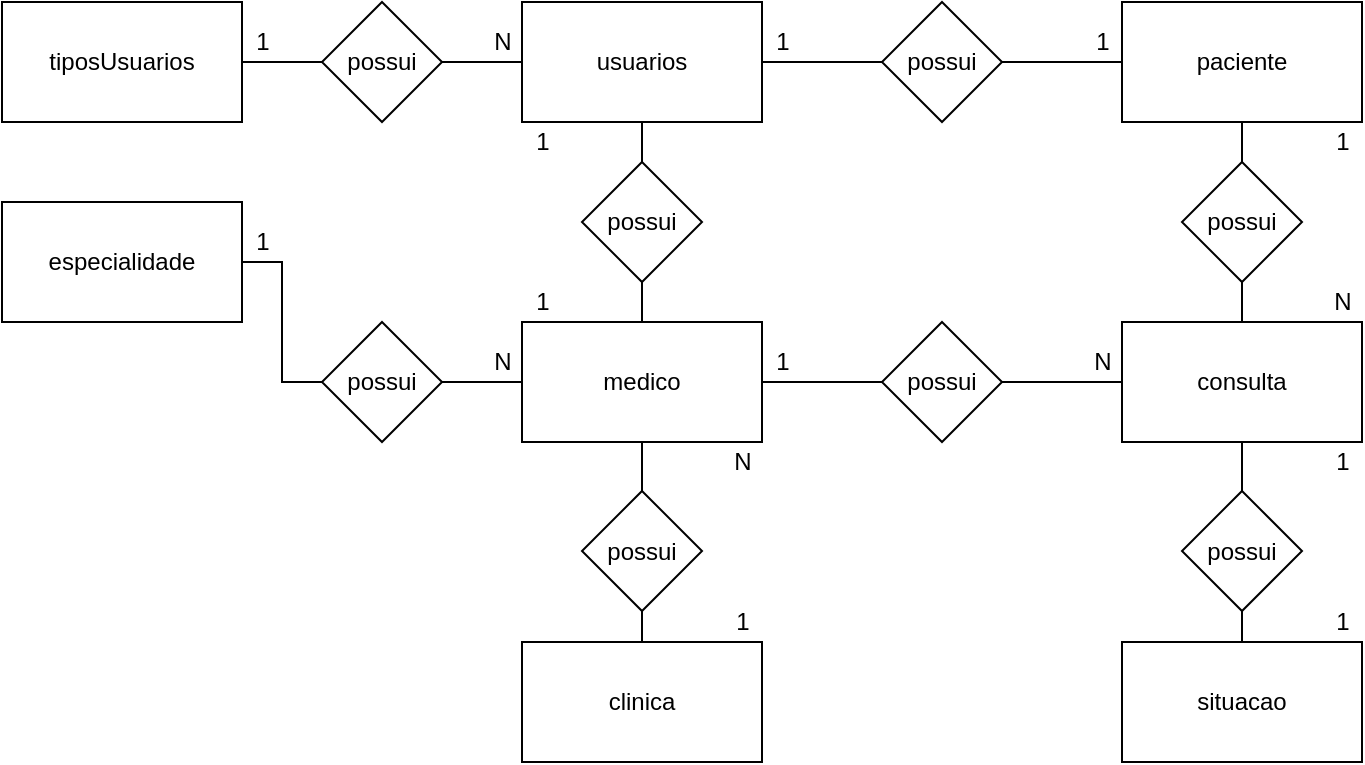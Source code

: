 <mxfile version="14.4.8" type="device" pages="2"><diagram id="dZtFx92heWBvwjqrbg0F" name="Conceitual"><mxGraphModel dx="1422" dy="762" grid="1" gridSize="10" guides="1" tooltips="1" connect="1" arrows="1" fold="1" page="1" pageScale="1" pageWidth="827" pageHeight="1169" math="0" shadow="0"><root><mxCell id="0"/><mxCell id="1" parent="0"/><mxCell id="IIn1Y3zkDDse4YlbrwZe-21" style="edgeStyle=orthogonalEdgeStyle;rounded=0;orthogonalLoop=1;jettySize=auto;html=1;exitX=1;exitY=0.5;exitDx=0;exitDy=0;entryX=0;entryY=0.5;entryDx=0;entryDy=0;endArrow=none;endFill=0;" parent="1" source="IIn1Y3zkDDse4YlbrwZe-1" target="IIn1Y3zkDDse4YlbrwZe-13" edge="1"><mxGeometry relative="1" as="geometry"/></mxCell><mxCell id="IIn1Y3zkDDse4YlbrwZe-1" value="tiposUsuarios" style="rounded=0;whiteSpace=wrap;html=1;" parent="1" vertex="1"><mxGeometry x="20" y="280" width="120" height="60" as="geometry"/></mxCell><mxCell id="IIn1Y3zkDDse4YlbrwZe-23" style="edgeStyle=orthogonalEdgeStyle;rounded=0;orthogonalLoop=1;jettySize=auto;html=1;exitX=1;exitY=0.5;exitDx=0;exitDy=0;entryX=0;entryY=0.5;entryDx=0;entryDy=0;endArrow=none;endFill=0;" parent="1" source="IIn1Y3zkDDse4YlbrwZe-2" target="IIn1Y3zkDDse4YlbrwZe-14" edge="1"><mxGeometry relative="1" as="geometry"/></mxCell><mxCell id="IIn1Y3zkDDse4YlbrwZe-2" value="usuarios" style="rounded=0;whiteSpace=wrap;html=1;" parent="1" vertex="1"><mxGeometry x="280" y="280" width="120" height="60" as="geometry"/></mxCell><mxCell id="IIn1Y3zkDDse4YlbrwZe-25" style="edgeStyle=orthogonalEdgeStyle;rounded=0;orthogonalLoop=1;jettySize=auto;html=1;exitX=0.5;exitY=1;exitDx=0;exitDy=0;entryX=0.5;entryY=0;entryDx=0;entryDy=0;endArrow=none;endFill=0;" parent="1" source="IIn1Y3zkDDse4YlbrwZe-3" target="IIn1Y3zkDDse4YlbrwZe-17" edge="1"><mxGeometry relative="1" as="geometry"/></mxCell><mxCell id="IIn1Y3zkDDse4YlbrwZe-3" value="paciente" style="rounded=0;whiteSpace=wrap;html=1;" parent="1" vertex="1"><mxGeometry x="580" y="280" width="120" height="60" as="geometry"/></mxCell><mxCell id="IIn1Y3zkDDse4YlbrwZe-27" style="edgeStyle=orthogonalEdgeStyle;rounded=0;orthogonalLoop=1;jettySize=auto;html=1;exitX=0.5;exitY=1;exitDx=0;exitDy=0;entryX=0.5;entryY=0;entryDx=0;entryDy=0;endArrow=none;endFill=0;" parent="1" source="IIn1Y3zkDDse4YlbrwZe-4" target="IIn1Y3zkDDse4YlbrwZe-18" edge="1"><mxGeometry relative="1" as="geometry"/></mxCell><mxCell id="IIn1Y3zkDDse4YlbrwZe-29" style="edgeStyle=orthogonalEdgeStyle;rounded=0;orthogonalLoop=1;jettySize=auto;html=1;exitX=0;exitY=0.5;exitDx=0;exitDy=0;entryX=1;entryY=0.5;entryDx=0;entryDy=0;endArrow=none;endFill=0;" parent="1" source="IIn1Y3zkDDse4YlbrwZe-4" target="IIn1Y3zkDDse4YlbrwZe-15" edge="1"><mxGeometry relative="1" as="geometry"/></mxCell><mxCell id="IIn1Y3zkDDse4YlbrwZe-4" value="consulta" style="rounded=0;whiteSpace=wrap;html=1;" parent="1" vertex="1"><mxGeometry x="580" y="440" width="120" height="60" as="geometry"/></mxCell><mxCell id="IIn1Y3zkDDse4YlbrwZe-5" value="situacao" style="rounded=0;whiteSpace=wrap;html=1;" parent="1" vertex="1"><mxGeometry x="580" y="600" width="120" height="60" as="geometry"/></mxCell><mxCell id="IIn1Y3zkDDse4YlbrwZe-35" style="edgeStyle=orthogonalEdgeStyle;rounded=0;orthogonalLoop=1;jettySize=auto;html=1;exitX=0;exitY=0.5;exitDx=0;exitDy=0;entryX=1;entryY=0.5;entryDx=0;entryDy=0;endArrow=none;endFill=0;" parent="1" source="IIn1Y3zkDDse4YlbrwZe-6" target="IIn1Y3zkDDse4YlbrwZe-16" edge="1"><mxGeometry relative="1" as="geometry"/></mxCell><mxCell id="IIn1Y3zkDDse4YlbrwZe-6" value="medico" style="rounded=0;whiteSpace=wrap;html=1;" parent="1" vertex="1"><mxGeometry x="280" y="440" width="120" height="60" as="geometry"/></mxCell><mxCell id="IIn1Y3zkDDse4YlbrwZe-7" value="clinica" style="rounded=0;whiteSpace=wrap;html=1;" parent="1" vertex="1"><mxGeometry x="280" y="600" width="120" height="60" as="geometry"/></mxCell><mxCell id="IIn1Y3zkDDse4YlbrwZe-8" value="especialidade" style="rounded=0;whiteSpace=wrap;html=1;" parent="1" vertex="1"><mxGeometry x="20" y="380" width="120" height="60" as="geometry"/></mxCell><mxCell id="IIn1Y3zkDDse4YlbrwZe-22" style="edgeStyle=orthogonalEdgeStyle;rounded=0;orthogonalLoop=1;jettySize=auto;html=1;exitX=1;exitY=0.5;exitDx=0;exitDy=0;entryX=0;entryY=0.5;entryDx=0;entryDy=0;endArrow=none;endFill=0;" parent="1" source="IIn1Y3zkDDse4YlbrwZe-13" target="IIn1Y3zkDDse4YlbrwZe-2" edge="1"><mxGeometry relative="1" as="geometry"/></mxCell><mxCell id="IIn1Y3zkDDse4YlbrwZe-13" value="possui" style="rhombus;whiteSpace=wrap;html=1;" parent="1" vertex="1"><mxGeometry x="180" y="280" width="60" height="60" as="geometry"/></mxCell><mxCell id="IIn1Y3zkDDse4YlbrwZe-24" style="edgeStyle=orthogonalEdgeStyle;rounded=0;orthogonalLoop=1;jettySize=auto;html=1;exitX=1;exitY=0.5;exitDx=0;exitDy=0;entryX=0;entryY=0.5;entryDx=0;entryDy=0;endArrow=none;endFill=0;" parent="1" source="IIn1Y3zkDDse4YlbrwZe-14" target="IIn1Y3zkDDse4YlbrwZe-3" edge="1"><mxGeometry relative="1" as="geometry"/></mxCell><mxCell id="IIn1Y3zkDDse4YlbrwZe-14" value="possui" style="rhombus;whiteSpace=wrap;html=1;" parent="1" vertex="1"><mxGeometry x="460" y="280" width="60" height="60" as="geometry"/></mxCell><mxCell id="IIn1Y3zkDDse4YlbrwZe-30" style="edgeStyle=orthogonalEdgeStyle;rounded=0;orthogonalLoop=1;jettySize=auto;html=1;exitX=0;exitY=0.5;exitDx=0;exitDy=0;entryX=1;entryY=0.5;entryDx=0;entryDy=0;endArrow=none;endFill=0;" parent="1" source="IIn1Y3zkDDse4YlbrwZe-15" target="IIn1Y3zkDDse4YlbrwZe-6" edge="1"><mxGeometry relative="1" as="geometry"/></mxCell><mxCell id="IIn1Y3zkDDse4YlbrwZe-15" value="possui" style="rhombus;whiteSpace=wrap;html=1;" parent="1" vertex="1"><mxGeometry x="460" y="440" width="60" height="60" as="geometry"/></mxCell><mxCell id="IIn1Y3zkDDse4YlbrwZe-36" style="edgeStyle=orthogonalEdgeStyle;rounded=0;orthogonalLoop=1;jettySize=auto;html=1;exitX=0;exitY=0.5;exitDx=0;exitDy=0;entryX=1;entryY=0.5;entryDx=0;entryDy=0;endArrow=none;endFill=0;" parent="1" source="IIn1Y3zkDDse4YlbrwZe-16" target="IIn1Y3zkDDse4YlbrwZe-8" edge="1"><mxGeometry relative="1" as="geometry"/></mxCell><mxCell id="IIn1Y3zkDDse4YlbrwZe-16" value="possui" style="rhombus;whiteSpace=wrap;html=1;" parent="1" vertex="1"><mxGeometry x="180" y="440" width="60" height="60" as="geometry"/></mxCell><mxCell id="IIn1Y3zkDDse4YlbrwZe-26" style="edgeStyle=orthogonalEdgeStyle;rounded=0;orthogonalLoop=1;jettySize=auto;html=1;exitX=0.5;exitY=1;exitDx=0;exitDy=0;entryX=0.5;entryY=0;entryDx=0;entryDy=0;endArrow=none;endFill=0;" parent="1" source="IIn1Y3zkDDse4YlbrwZe-17" target="IIn1Y3zkDDse4YlbrwZe-4" edge="1"><mxGeometry relative="1" as="geometry"/></mxCell><mxCell id="IIn1Y3zkDDse4YlbrwZe-17" value="possui" style="rhombus;whiteSpace=wrap;html=1;" parent="1" vertex="1"><mxGeometry x="610" y="360" width="60" height="60" as="geometry"/></mxCell><mxCell id="IIn1Y3zkDDse4YlbrwZe-28" style="edgeStyle=orthogonalEdgeStyle;rounded=0;orthogonalLoop=1;jettySize=auto;html=1;exitX=0.5;exitY=1;exitDx=0;exitDy=0;entryX=0.5;entryY=0;entryDx=0;entryDy=0;endArrow=none;endFill=0;" parent="1" source="IIn1Y3zkDDse4YlbrwZe-18" target="IIn1Y3zkDDse4YlbrwZe-5" edge="1"><mxGeometry relative="1" as="geometry"/></mxCell><mxCell id="IIn1Y3zkDDse4YlbrwZe-18" value="possui" style="rhombus;whiteSpace=wrap;html=1;" parent="1" vertex="1"><mxGeometry x="610" y="524.5" width="60" height="60" as="geometry"/></mxCell><mxCell id="IIn1Y3zkDDse4YlbrwZe-31" style="edgeStyle=orthogonalEdgeStyle;rounded=0;orthogonalLoop=1;jettySize=auto;html=1;exitX=0.5;exitY=0;exitDx=0;exitDy=0;entryX=0.5;entryY=1;entryDx=0;entryDy=0;endArrow=none;endFill=0;" parent="1" source="IIn1Y3zkDDse4YlbrwZe-19" target="IIn1Y3zkDDse4YlbrwZe-6" edge="1"><mxGeometry relative="1" as="geometry"/></mxCell><mxCell id="IIn1Y3zkDDse4YlbrwZe-32" style="edgeStyle=orthogonalEdgeStyle;rounded=0;orthogonalLoop=1;jettySize=auto;html=1;exitX=0.5;exitY=1;exitDx=0;exitDy=0;entryX=0.5;entryY=0;entryDx=0;entryDy=0;endArrow=none;endFill=0;" parent="1" source="IIn1Y3zkDDse4YlbrwZe-19" target="IIn1Y3zkDDse4YlbrwZe-7" edge="1"><mxGeometry relative="1" as="geometry"/></mxCell><mxCell id="IIn1Y3zkDDse4YlbrwZe-19" value="possui" style="rhombus;whiteSpace=wrap;html=1;" parent="1" vertex="1"><mxGeometry x="310" y="524.5" width="60" height="60" as="geometry"/></mxCell><mxCell id="IIn1Y3zkDDse4YlbrwZe-33" style="edgeStyle=orthogonalEdgeStyle;rounded=0;orthogonalLoop=1;jettySize=auto;html=1;exitX=0.5;exitY=1;exitDx=0;exitDy=0;entryX=0.5;entryY=0;entryDx=0;entryDy=0;endArrow=none;endFill=0;" parent="1" source="IIn1Y3zkDDse4YlbrwZe-20" target="IIn1Y3zkDDse4YlbrwZe-6" edge="1"><mxGeometry relative="1" as="geometry"/></mxCell><mxCell id="IIn1Y3zkDDse4YlbrwZe-34" style="edgeStyle=orthogonalEdgeStyle;rounded=0;orthogonalLoop=1;jettySize=auto;html=1;exitX=0.5;exitY=0;exitDx=0;exitDy=0;entryX=0.5;entryY=1;entryDx=0;entryDy=0;endArrow=none;endFill=0;" parent="1" source="IIn1Y3zkDDse4YlbrwZe-20" target="IIn1Y3zkDDse4YlbrwZe-2" edge="1"><mxGeometry relative="1" as="geometry"/></mxCell><mxCell id="IIn1Y3zkDDse4YlbrwZe-20" value="possui" style="rhombus;whiteSpace=wrap;html=1;" parent="1" vertex="1"><mxGeometry x="310" y="360" width="60" height="60" as="geometry"/></mxCell><mxCell id="IIn1Y3zkDDse4YlbrwZe-37" value="1" style="text;html=1;align=center;verticalAlign=middle;resizable=0;points=[];autosize=1;" parent="1" vertex="1"><mxGeometry x="140" y="290" width="20" height="20" as="geometry"/></mxCell><mxCell id="IIn1Y3zkDDse4YlbrwZe-38" value="N" style="text;html=1;align=center;verticalAlign=middle;resizable=0;points=[];autosize=1;" parent="1" vertex="1"><mxGeometry x="260" y="290" width="20" height="20" as="geometry"/></mxCell><mxCell id="IIn1Y3zkDDse4YlbrwZe-39" value="1" style="text;html=1;align=center;verticalAlign=middle;resizable=0;points=[];autosize=1;" parent="1" vertex="1"><mxGeometry x="400" y="290" width="20" height="20" as="geometry"/></mxCell><mxCell id="IIn1Y3zkDDse4YlbrwZe-40" value="1" style="text;html=1;align=center;verticalAlign=middle;resizable=0;points=[];autosize=1;" parent="1" vertex="1"><mxGeometry x="560" y="290" width="20" height="20" as="geometry"/></mxCell><mxCell id="IIn1Y3zkDDse4YlbrwZe-41" value="1" style="text;html=1;align=center;verticalAlign=middle;resizable=0;points=[];autosize=1;" parent="1" vertex="1"><mxGeometry x="680" y="340" width="20" height="20" as="geometry"/></mxCell><mxCell id="IIn1Y3zkDDse4YlbrwZe-42" value="N" style="text;html=1;align=center;verticalAlign=middle;resizable=0;points=[];autosize=1;" parent="1" vertex="1"><mxGeometry x="680" y="420" width="20" height="20" as="geometry"/></mxCell><mxCell id="IIn1Y3zkDDse4YlbrwZe-43" value="1" style="text;html=1;align=center;verticalAlign=middle;resizable=0;points=[];autosize=1;" parent="1" vertex="1"><mxGeometry x="680" y="500" width="20" height="20" as="geometry"/></mxCell><mxCell id="IIn1Y3zkDDse4YlbrwZe-45" value="1" style="text;html=1;align=center;verticalAlign=middle;resizable=0;points=[];autosize=1;" parent="1" vertex="1"><mxGeometry x="680" y="580" width="20" height="20" as="geometry"/></mxCell><mxCell id="IIn1Y3zkDDse4YlbrwZe-46" value="N" style="text;html=1;align=center;verticalAlign=middle;resizable=0;points=[];autosize=1;" parent="1" vertex="1"><mxGeometry x="560" y="450" width="20" height="20" as="geometry"/></mxCell><mxCell id="IIn1Y3zkDDse4YlbrwZe-47" value="1" style="text;html=1;align=center;verticalAlign=middle;resizable=0;points=[];autosize=1;" parent="1" vertex="1"><mxGeometry x="400" y="450" width="20" height="20" as="geometry"/></mxCell><mxCell id="IIn1Y3zkDDse4YlbrwZe-48" value="N" style="text;html=1;align=center;verticalAlign=middle;resizable=0;points=[];autosize=1;" parent="1" vertex="1"><mxGeometry x="380" y="500" width="20" height="20" as="geometry"/></mxCell><mxCell id="IIn1Y3zkDDse4YlbrwZe-49" value="1" style="text;html=1;align=center;verticalAlign=middle;resizable=0;points=[];autosize=1;" parent="1" vertex="1"><mxGeometry x="380" y="580" width="20" height="20" as="geometry"/></mxCell><mxCell id="IIn1Y3zkDDse4YlbrwZe-50" value="1" style="text;html=1;align=center;verticalAlign=middle;resizable=0;points=[];autosize=1;" parent="1" vertex="1"><mxGeometry x="140" y="390" width="20" height="20" as="geometry"/></mxCell><mxCell id="IIn1Y3zkDDse4YlbrwZe-51" value="1" style="text;html=1;align=center;verticalAlign=middle;resizable=0;points=[];autosize=1;" parent="1" vertex="1"><mxGeometry x="280" y="340" width="20" height="20" as="geometry"/></mxCell><mxCell id="IIn1Y3zkDDse4YlbrwZe-52" value="1" style="text;html=1;align=center;verticalAlign=middle;resizable=0;points=[];autosize=1;" parent="1" vertex="1"><mxGeometry x="280" y="420" width="20" height="20" as="geometry"/></mxCell><mxCell id="IIn1Y3zkDDse4YlbrwZe-53" value="N" style="text;html=1;align=center;verticalAlign=middle;resizable=0;points=[];autosize=1;" parent="1" vertex="1"><mxGeometry x="260" y="450" width="20" height="20" as="geometry"/></mxCell></root></mxGraphModel></diagram><diagram id="5dvxKyxpm55mc9vU9rUR" name="Logica"><mxGraphModel dx="1422" dy="705" grid="1" gridSize="10" guides="1" tooltips="1" connect="1" arrows="1" fold="1" page="1" pageScale="1" pageWidth="827" pageHeight="1169" math="0" shadow="0"><root><mxCell id="bA8vXyxeV5uio0mQG2p1-0"/><mxCell id="bA8vXyxeV5uio0mQG2p1-1" parent="bA8vXyxeV5uio0mQG2p1-0"/><mxCell id="rSqpb7jcio4dY-wJbNX0-0" value="tipoUsuario" style="shape=table;startSize=30;container=1;collapsible=1;childLayout=tableLayout;fixedRows=1;rowLines=0;fontStyle=1;align=center;resizeLast=1;" parent="bA8vXyxeV5uio0mQG2p1-1" vertex="1"><mxGeometry x="50" y="130" width="180" height="100" as="geometry"/></mxCell><mxCell id="rSqpb7jcio4dY-wJbNX0-1" value="" style="shape=partialRectangle;collapsible=0;dropTarget=0;pointerEvents=0;fillColor=none;top=0;left=0;bottom=1;right=0;points=[[0,0.5],[1,0.5]];portConstraint=eastwest;" parent="rSqpb7jcio4dY-wJbNX0-0" vertex="1"><mxGeometry y="30" width="180" height="30" as="geometry"/></mxCell><mxCell id="rSqpb7jcio4dY-wJbNX0-2" value="PK" style="shape=partialRectangle;connectable=0;fillColor=none;top=0;left=0;bottom=0;right=0;fontStyle=1;overflow=hidden;" parent="rSqpb7jcio4dY-wJbNX0-1" vertex="1"><mxGeometry width="30" height="30" as="geometry"/></mxCell><mxCell id="rSqpb7jcio4dY-wJbNX0-3" value="idTipoUsuario" style="shape=partialRectangle;connectable=0;fillColor=none;top=0;left=0;bottom=0;right=0;align=left;spacingLeft=6;fontStyle=5;overflow=hidden;" parent="rSqpb7jcio4dY-wJbNX0-1" vertex="1"><mxGeometry x="30" width="150" height="30" as="geometry"/></mxCell><mxCell id="rSqpb7jcio4dY-wJbNX0-4" value="" style="shape=partialRectangle;collapsible=0;dropTarget=0;pointerEvents=0;fillColor=none;top=0;left=0;bottom=0;right=0;points=[[0,0.5],[1,0.5]];portConstraint=eastwest;" parent="rSqpb7jcio4dY-wJbNX0-0" vertex="1"><mxGeometry y="60" width="180" height="30" as="geometry"/></mxCell><mxCell id="rSqpb7jcio4dY-wJbNX0-5" value="" style="shape=partialRectangle;connectable=0;fillColor=none;top=0;left=0;bottom=0;right=0;editable=1;overflow=hidden;" parent="rSqpb7jcio4dY-wJbNX0-4" vertex="1"><mxGeometry width="30" height="30" as="geometry"/></mxCell><mxCell id="rSqpb7jcio4dY-wJbNX0-6" value="nomeTipoUsuario" style="shape=partialRectangle;connectable=0;fillColor=none;top=0;left=0;bottom=0;right=0;align=left;spacingLeft=6;overflow=hidden;" parent="rSqpb7jcio4dY-wJbNX0-4" vertex="1"><mxGeometry x="30" width="150" height="30" as="geometry"/></mxCell><mxCell id="rSqpb7jcio4dY-wJbNX0-13" value="usuario" style="shape=table;startSize=30;container=1;collapsible=1;childLayout=tableLayout;fixedRows=1;rowLines=0;fontStyle=1;align=center;resizeLast=1;" parent="bA8vXyxeV5uio0mQG2p1-1" vertex="1"><mxGeometry x="330" y="100" width="180" height="160" as="geometry"/></mxCell><mxCell id="rSqpb7jcio4dY-wJbNX0-14" value="" style="shape=partialRectangle;collapsible=0;dropTarget=0;pointerEvents=0;fillColor=none;top=0;left=0;bottom=0;right=0;points=[[0,0.5],[1,0.5]];portConstraint=eastwest;" parent="rSqpb7jcio4dY-wJbNX0-13" vertex="1"><mxGeometry y="30" width="180" height="30" as="geometry"/></mxCell><mxCell id="rSqpb7jcio4dY-wJbNX0-15" value="PK" style="shape=partialRectangle;connectable=0;fillColor=none;top=0;left=0;bottom=0;right=0;fontStyle=1;overflow=hidden;" parent="rSqpb7jcio4dY-wJbNX0-14" vertex="1"><mxGeometry width="60" height="30" as="geometry"/></mxCell><mxCell id="rSqpb7jcio4dY-wJbNX0-16" value="idUsuario" style="shape=partialRectangle;connectable=0;fillColor=none;top=0;left=0;bottom=0;right=0;align=left;spacingLeft=6;fontStyle=5;overflow=hidden;" parent="rSqpb7jcio4dY-wJbNX0-14" vertex="1"><mxGeometry x="60" width="120" height="30" as="geometry"/></mxCell><mxCell id="rSqpb7jcio4dY-wJbNX0-17" value="" style="shape=partialRectangle;collapsible=0;dropTarget=0;pointerEvents=0;fillColor=none;top=0;left=0;bottom=1;right=0;points=[[0,0.5],[1,0.5]];portConstraint=eastwest;" parent="rSqpb7jcio4dY-wJbNX0-13" vertex="1"><mxGeometry y="60" width="180" height="30" as="geometry"/></mxCell><mxCell id="rSqpb7jcio4dY-wJbNX0-18" value="FK" style="shape=partialRectangle;connectable=0;fillColor=none;top=0;left=0;bottom=0;right=0;fontStyle=1;overflow=hidden;" parent="rSqpb7jcio4dY-wJbNX0-17" vertex="1"><mxGeometry width="60" height="30" as="geometry"/></mxCell><mxCell id="rSqpb7jcio4dY-wJbNX0-19" value="idTipoUsuario" style="shape=partialRectangle;connectable=0;fillColor=none;top=0;left=0;bottom=0;right=0;align=left;spacingLeft=6;fontStyle=5;overflow=hidden;" parent="rSqpb7jcio4dY-wJbNX0-17" vertex="1"><mxGeometry x="60" width="120" height="30" as="geometry"/></mxCell><mxCell id="rSqpb7jcio4dY-wJbNX0-104" value="" style="shape=partialRectangle;collapsible=0;dropTarget=0;pointerEvents=0;fillColor=none;top=0;left=0;bottom=0;right=0;points=[[0,0.5],[1,0.5]];portConstraint=eastwest;" parent="rSqpb7jcio4dY-wJbNX0-13" vertex="1"><mxGeometry y="90" width="180" height="30" as="geometry"/></mxCell><mxCell id="rSqpb7jcio4dY-wJbNX0-105" value="" style="shape=partialRectangle;connectable=0;fillColor=none;top=0;left=0;bottom=0;right=0;editable=1;overflow=hidden;" parent="rSqpb7jcio4dY-wJbNX0-104" vertex="1"><mxGeometry width="60" height="30" as="geometry"/></mxCell><mxCell id="rSqpb7jcio4dY-wJbNX0-106" value="email" style="shape=partialRectangle;connectable=0;fillColor=none;top=0;left=0;bottom=0;right=0;align=left;spacingLeft=6;overflow=hidden;" parent="rSqpb7jcio4dY-wJbNX0-104" vertex="1"><mxGeometry x="60" width="120" height="30" as="geometry"/></mxCell><mxCell id="rSqpb7jcio4dY-wJbNX0-23" value="" style="shape=partialRectangle;collapsible=0;dropTarget=0;pointerEvents=0;fillColor=none;top=0;left=0;bottom=0;right=0;points=[[0,0.5],[1,0.5]];portConstraint=eastwest;" parent="rSqpb7jcio4dY-wJbNX0-13" vertex="1"><mxGeometry y="120" width="180" height="30" as="geometry"/></mxCell><mxCell id="rSqpb7jcio4dY-wJbNX0-24" value="" style="shape=partialRectangle;connectable=0;fillColor=none;top=0;left=0;bottom=0;right=0;editable=1;overflow=hidden;" parent="rSqpb7jcio4dY-wJbNX0-23" vertex="1"><mxGeometry width="60" height="30" as="geometry"/></mxCell><mxCell id="rSqpb7jcio4dY-wJbNX0-25" value="senha" style="shape=partialRectangle;connectable=0;fillColor=none;top=0;left=0;bottom=0;right=0;align=left;spacingLeft=6;overflow=hidden;" parent="rSqpb7jcio4dY-wJbNX0-23" vertex="1"><mxGeometry x="60" width="120" height="30" as="geometry"/></mxCell><mxCell id="rSqpb7jcio4dY-wJbNX0-26" value="medico" style="shape=table;startSize=30;container=1;collapsible=1;childLayout=tableLayout;fixedRows=1;rowLines=0;fontStyle=1;align=center;resizeLast=1;" parent="bA8vXyxeV5uio0mQG2p1-1" vertex="1"><mxGeometry x="330" y="330" width="180" height="220" as="geometry"/></mxCell><mxCell id="rSqpb7jcio4dY-wJbNX0-27" value="" style="shape=partialRectangle;collapsible=0;dropTarget=0;pointerEvents=0;fillColor=none;top=0;left=0;bottom=0;right=0;points=[[0,0.5],[1,0.5]];portConstraint=eastwest;" parent="rSqpb7jcio4dY-wJbNX0-26" vertex="1"><mxGeometry y="30" width="180" height="30" as="geometry"/></mxCell><mxCell id="rSqpb7jcio4dY-wJbNX0-28" value="PK" style="shape=partialRectangle;connectable=0;fillColor=none;top=0;left=0;bottom=0;right=0;fontStyle=1;overflow=hidden;" parent="rSqpb7jcio4dY-wJbNX0-27" vertex="1"><mxGeometry width="60" height="30" as="geometry"/></mxCell><mxCell id="rSqpb7jcio4dY-wJbNX0-29" value="idMedico" style="shape=partialRectangle;connectable=0;fillColor=none;top=0;left=0;bottom=0;right=0;align=left;spacingLeft=6;fontStyle=5;overflow=hidden;" parent="rSqpb7jcio4dY-wJbNX0-27" vertex="1"><mxGeometry x="60" width="120" height="30" as="geometry"/></mxCell><mxCell id="rSqpb7jcio4dY-wJbNX0-132" value="" style="shape=partialRectangle;collapsible=0;dropTarget=0;pointerEvents=0;fillColor=none;top=0;left=0;bottom=0;right=0;points=[[0,0.5],[1,0.5]];portConstraint=eastwest;" parent="rSqpb7jcio4dY-wJbNX0-26" vertex="1"><mxGeometry y="60" width="180" height="30" as="geometry"/></mxCell><mxCell id="rSqpb7jcio4dY-wJbNX0-133" value="FK" style="shape=partialRectangle;connectable=0;fillColor=none;top=0;left=0;bottom=0;right=0;fontStyle=1;overflow=hidden;" parent="rSqpb7jcio4dY-wJbNX0-132" vertex="1"><mxGeometry width="60" height="30" as="geometry"/></mxCell><mxCell id="rSqpb7jcio4dY-wJbNX0-134" value="idUsuario" style="shape=partialRectangle;connectable=0;fillColor=none;top=0;left=0;bottom=0;right=0;align=left;spacingLeft=6;fontStyle=5;overflow=hidden;" parent="rSqpb7jcio4dY-wJbNX0-132" vertex="1"><mxGeometry x="60" width="120" height="30" as="geometry"/></mxCell><mxCell id="rSqpb7jcio4dY-wJbNX0-135" value="" style="shape=partialRectangle;collapsible=0;dropTarget=0;pointerEvents=0;fillColor=none;top=0;left=0;bottom=0;right=0;points=[[0,0.5],[1,0.5]];portConstraint=eastwest;" parent="rSqpb7jcio4dY-wJbNX0-26" vertex="1"><mxGeometry y="90" width="180" height="30" as="geometry"/></mxCell><mxCell id="rSqpb7jcio4dY-wJbNX0-136" value="FK" style="shape=partialRectangle;connectable=0;fillColor=none;top=0;left=0;bottom=0;right=0;fontStyle=1;overflow=hidden;" parent="rSqpb7jcio4dY-wJbNX0-135" vertex="1"><mxGeometry width="60" height="30" as="geometry"/></mxCell><mxCell id="rSqpb7jcio4dY-wJbNX0-137" value="idEspecialidade" style="shape=partialRectangle;connectable=0;fillColor=none;top=0;left=0;bottom=0;right=0;align=left;spacingLeft=6;fontStyle=5;overflow=hidden;" parent="rSqpb7jcio4dY-wJbNX0-135" vertex="1"><mxGeometry x="60" width="120" height="30" as="geometry"/></mxCell><mxCell id="rSqpb7jcio4dY-wJbNX0-30" value="" style="shape=partialRectangle;collapsible=0;dropTarget=0;pointerEvents=0;fillColor=none;top=0;left=0;bottom=1;right=0;points=[[0,0.5],[1,0.5]];portConstraint=eastwest;" parent="rSqpb7jcio4dY-wJbNX0-26" vertex="1"><mxGeometry y="120" width="180" height="30" as="geometry"/></mxCell><mxCell id="rSqpb7jcio4dY-wJbNX0-31" value="FK" style="shape=partialRectangle;connectable=0;fillColor=none;top=0;left=0;bottom=0;right=0;fontStyle=1;overflow=hidden;" parent="rSqpb7jcio4dY-wJbNX0-30" vertex="1"><mxGeometry width="60" height="30" as="geometry"/></mxCell><mxCell id="rSqpb7jcio4dY-wJbNX0-32" value="idClinica" style="shape=partialRectangle;connectable=0;fillColor=none;top=0;left=0;bottom=0;right=0;align=left;spacingLeft=6;fontStyle=5;overflow=hidden;" parent="rSqpb7jcio4dY-wJbNX0-30" vertex="1"><mxGeometry x="60" width="120" height="30" as="geometry"/></mxCell><mxCell id="rSqpb7jcio4dY-wJbNX0-33" value="" style="shape=partialRectangle;collapsible=0;dropTarget=0;pointerEvents=0;fillColor=none;top=0;left=0;bottom=0;right=0;points=[[0,0.5],[1,0.5]];portConstraint=eastwest;" parent="rSqpb7jcio4dY-wJbNX0-26" vertex="1"><mxGeometry y="150" width="180" height="30" as="geometry"/></mxCell><mxCell id="rSqpb7jcio4dY-wJbNX0-34" value="" style="shape=partialRectangle;connectable=0;fillColor=none;top=0;left=0;bottom=0;right=0;editable=1;overflow=hidden;" parent="rSqpb7jcio4dY-wJbNX0-33" vertex="1"><mxGeometry width="60" height="30" as="geometry"/></mxCell><mxCell id="rSqpb7jcio4dY-wJbNX0-35" value="CRM" style="shape=partialRectangle;connectable=0;fillColor=none;top=0;left=0;bottom=0;right=0;align=left;spacingLeft=6;overflow=hidden;" parent="rSqpb7jcio4dY-wJbNX0-33" vertex="1"><mxGeometry x="60" width="120" height="30" as="geometry"/></mxCell><mxCell id="s7PLPN7ou2ETskGeMz8e-6" value="" style="shape=partialRectangle;collapsible=0;dropTarget=0;pointerEvents=0;fillColor=none;top=0;left=0;bottom=0;right=0;points=[[0,0.5],[1,0.5]];portConstraint=eastwest;" parent="rSqpb7jcio4dY-wJbNX0-26" vertex="1"><mxGeometry y="180" width="180" height="30" as="geometry"/></mxCell><mxCell id="s7PLPN7ou2ETskGeMz8e-7" value="" style="shape=partialRectangle;connectable=0;fillColor=none;top=0;left=0;bottom=0;right=0;editable=1;overflow=hidden;" parent="s7PLPN7ou2ETskGeMz8e-6" vertex="1"><mxGeometry width="60" height="30" as="geometry"/></mxCell><mxCell id="s7PLPN7ou2ETskGeMz8e-8" value="nomeMedico" style="shape=partialRectangle;connectable=0;fillColor=none;top=0;left=0;bottom=0;right=0;align=left;spacingLeft=6;overflow=hidden;" parent="s7PLPN7ou2ETskGeMz8e-6" vertex="1"><mxGeometry x="60" width="120" height="30" as="geometry"/></mxCell><mxCell id="rSqpb7jcio4dY-wJbNX0-39" value="paciente" style="shape=table;startSize=30;container=1;collapsible=1;childLayout=tableLayout;fixedRows=1;rowLines=0;fontStyle=1;align=center;resizeLast=1;" parent="bA8vXyxeV5uio0mQG2p1-1" vertex="1"><mxGeometry x="610" y="70" width="180" height="360" as="geometry"/></mxCell><mxCell id="rSqpb7jcio4dY-wJbNX0-40" value="" style="shape=partialRectangle;collapsible=0;dropTarget=0;pointerEvents=0;fillColor=none;top=0;left=0;bottom=0;right=0;points=[[0,0.5],[1,0.5]];portConstraint=eastwest;" parent="rSqpb7jcio4dY-wJbNX0-39" vertex="1"><mxGeometry y="30" width="180" height="30" as="geometry"/></mxCell><mxCell id="rSqpb7jcio4dY-wJbNX0-41" value="PK" style="shape=partialRectangle;connectable=0;fillColor=none;top=0;left=0;bottom=0;right=0;fontStyle=1;overflow=hidden;" parent="rSqpb7jcio4dY-wJbNX0-40" vertex="1"><mxGeometry width="60" height="30" as="geometry"/></mxCell><mxCell id="rSqpb7jcio4dY-wJbNX0-42" value="idPaciente" style="shape=partialRectangle;connectable=0;fillColor=none;top=0;left=0;bottom=0;right=0;align=left;spacingLeft=6;fontStyle=5;overflow=hidden;" parent="rSqpb7jcio4dY-wJbNX0-40" vertex="1"><mxGeometry x="60" width="120" height="30" as="geometry"/></mxCell><mxCell id="rSqpb7jcio4dY-wJbNX0-43" value="" style="shape=partialRectangle;collapsible=0;dropTarget=0;pointerEvents=0;fillColor=none;top=0;left=0;bottom=1;right=0;points=[[0,0.5],[1,0.5]];portConstraint=eastwest;" parent="rSqpb7jcio4dY-wJbNX0-39" vertex="1"><mxGeometry y="60" width="180" height="30" as="geometry"/></mxCell><mxCell id="rSqpb7jcio4dY-wJbNX0-44" value="FK" style="shape=partialRectangle;connectable=0;fillColor=none;top=0;left=0;bottom=0;right=0;fontStyle=1;overflow=hidden;" parent="rSqpb7jcio4dY-wJbNX0-43" vertex="1"><mxGeometry width="60" height="30" as="geometry"/></mxCell><mxCell id="rSqpb7jcio4dY-wJbNX0-45" value="idUsuario" style="shape=partialRectangle;connectable=0;fillColor=none;top=0;left=0;bottom=0;right=0;align=left;spacingLeft=6;fontStyle=5;overflow=hidden;" parent="rSqpb7jcio4dY-wJbNX0-43" vertex="1"><mxGeometry x="60" width="120" height="30" as="geometry"/></mxCell><mxCell id="rSqpb7jcio4dY-wJbNX0-46" value="" style="shape=partialRectangle;collapsible=0;dropTarget=0;pointerEvents=0;fillColor=none;top=0;left=0;bottom=0;right=0;points=[[0,0.5],[1,0.5]];portConstraint=eastwest;" parent="rSqpb7jcio4dY-wJbNX0-39" vertex="1"><mxGeometry y="90" width="180" height="30" as="geometry"/></mxCell><mxCell id="rSqpb7jcio4dY-wJbNX0-47" value="" style="shape=partialRectangle;connectable=0;fillColor=none;top=0;left=0;bottom=0;right=0;editable=1;overflow=hidden;" parent="rSqpb7jcio4dY-wJbNX0-46" vertex="1"><mxGeometry width="60" height="30" as="geometry"/></mxCell><mxCell id="rSqpb7jcio4dY-wJbNX0-48" value="nomePaciente" style="shape=partialRectangle;connectable=0;fillColor=none;top=0;left=0;bottom=0;right=0;align=left;spacingLeft=6;overflow=hidden;" parent="rSqpb7jcio4dY-wJbNX0-46" vertex="1"><mxGeometry x="60" width="120" height="30" as="geometry"/></mxCell><mxCell id="rSqpb7jcio4dY-wJbNX0-110" value="" style="shape=partialRectangle;collapsible=0;dropTarget=0;pointerEvents=0;fillColor=none;top=0;left=0;bottom=0;right=0;points=[[0,0.5],[1,0.5]];portConstraint=eastwest;" parent="rSqpb7jcio4dY-wJbNX0-39" vertex="1"><mxGeometry y="120" width="180" height="30" as="geometry"/></mxCell><mxCell id="rSqpb7jcio4dY-wJbNX0-111" value="" style="shape=partialRectangle;connectable=0;fillColor=none;top=0;left=0;bottom=0;right=0;editable=1;overflow=hidden;" parent="rSqpb7jcio4dY-wJbNX0-110" vertex="1"><mxGeometry width="60" height="30" as="geometry"/></mxCell><mxCell id="rSqpb7jcio4dY-wJbNX0-112" value="RG" style="shape=partialRectangle;connectable=0;fillColor=none;top=0;left=0;bottom=0;right=0;align=left;spacingLeft=6;overflow=hidden;" parent="rSqpb7jcio4dY-wJbNX0-110" vertex="1"><mxGeometry x="60" width="120" height="30" as="geometry"/></mxCell><mxCell id="rSqpb7jcio4dY-wJbNX0-107" value="" style="shape=partialRectangle;collapsible=0;dropTarget=0;pointerEvents=0;fillColor=none;top=0;left=0;bottom=0;right=0;points=[[0,0.5],[1,0.5]];portConstraint=eastwest;" parent="rSqpb7jcio4dY-wJbNX0-39" vertex="1"><mxGeometry y="150" width="180" height="30" as="geometry"/></mxCell><mxCell id="rSqpb7jcio4dY-wJbNX0-108" value="" style="shape=partialRectangle;connectable=0;fillColor=none;top=0;left=0;bottom=0;right=0;editable=1;overflow=hidden;" parent="rSqpb7jcio4dY-wJbNX0-107" vertex="1"><mxGeometry width="60" height="30" as="geometry"/></mxCell><mxCell id="rSqpb7jcio4dY-wJbNX0-109" value="CPF" style="shape=partialRectangle;connectable=0;fillColor=none;top=0;left=0;bottom=0;right=0;align=left;spacingLeft=6;overflow=hidden;" parent="rSqpb7jcio4dY-wJbNX0-107" vertex="1"><mxGeometry x="60" width="120" height="30" as="geometry"/></mxCell><mxCell id="s7PLPN7ou2ETskGeMz8e-0" value="" style="shape=partialRectangle;collapsible=0;dropTarget=0;pointerEvents=0;fillColor=none;top=0;left=0;bottom=0;right=0;points=[[0,0.5],[1,0.5]];portConstraint=eastwest;" parent="rSqpb7jcio4dY-wJbNX0-39" vertex="1"><mxGeometry y="180" width="180" height="30" as="geometry"/></mxCell><mxCell id="s7PLPN7ou2ETskGeMz8e-1" value="" style="shape=partialRectangle;connectable=0;fillColor=none;top=0;left=0;bottom=0;right=0;editable=1;overflow=hidden;" parent="s7PLPN7ou2ETskGeMz8e-0" vertex="1"><mxGeometry width="60" height="30" as="geometry"/></mxCell><mxCell id="s7PLPN7ou2ETskGeMz8e-2" value="rua" style="shape=partialRectangle;connectable=0;fillColor=none;top=0;left=0;bottom=0;right=0;align=left;spacingLeft=6;overflow=hidden;" parent="s7PLPN7ou2ETskGeMz8e-0" vertex="1"><mxGeometry x="60" width="120" height="30" as="geometry"/></mxCell><mxCell id="s7PLPN7ou2ETskGeMz8e-9" value="" style="shape=partialRectangle;collapsible=0;dropTarget=0;pointerEvents=0;fillColor=none;top=0;left=0;bottom=0;right=0;points=[[0,0.5],[1,0.5]];portConstraint=eastwest;" parent="rSqpb7jcio4dY-wJbNX0-39" vertex="1"><mxGeometry y="210" width="180" height="30" as="geometry"/></mxCell><mxCell id="s7PLPN7ou2ETskGeMz8e-10" value="" style="shape=partialRectangle;connectable=0;fillColor=none;top=0;left=0;bottom=0;right=0;editable=1;overflow=hidden;" parent="s7PLPN7ou2ETskGeMz8e-9" vertex="1"><mxGeometry width="60" height="30" as="geometry"/></mxCell><mxCell id="s7PLPN7ou2ETskGeMz8e-11" value="numero" style="shape=partialRectangle;connectable=0;fillColor=none;top=0;left=0;bottom=0;right=0;align=left;spacingLeft=6;overflow=hidden;" parent="s7PLPN7ou2ETskGeMz8e-9" vertex="1"><mxGeometry x="60" width="120" height="30" as="geometry"/></mxCell><mxCell id="s7PLPN7ou2ETskGeMz8e-12" value="" style="shape=partialRectangle;collapsible=0;dropTarget=0;pointerEvents=0;fillColor=none;top=0;left=0;bottom=0;right=0;points=[[0,0.5],[1,0.5]];portConstraint=eastwest;" parent="rSqpb7jcio4dY-wJbNX0-39" vertex="1"><mxGeometry y="240" width="180" height="30" as="geometry"/></mxCell><mxCell id="s7PLPN7ou2ETskGeMz8e-13" value="" style="shape=partialRectangle;connectable=0;fillColor=none;top=0;left=0;bottom=0;right=0;editable=1;overflow=hidden;" parent="s7PLPN7ou2ETskGeMz8e-12" vertex="1"><mxGeometry width="60" height="30" as="geometry"/></mxCell><mxCell id="s7PLPN7ou2ETskGeMz8e-14" value="bairro" style="shape=partialRectangle;connectable=0;fillColor=none;top=0;left=0;bottom=0;right=0;align=left;spacingLeft=6;overflow=hidden;" parent="s7PLPN7ou2ETskGeMz8e-12" vertex="1"><mxGeometry x="60" width="120" height="30" as="geometry"/></mxCell><mxCell id="s7PLPN7ou2ETskGeMz8e-15" value="" style="shape=partialRectangle;collapsible=0;dropTarget=0;pointerEvents=0;fillColor=none;top=0;left=0;bottom=0;right=0;points=[[0,0.5],[1,0.5]];portConstraint=eastwest;" parent="rSqpb7jcio4dY-wJbNX0-39" vertex="1"><mxGeometry y="270" width="180" height="30" as="geometry"/></mxCell><mxCell id="s7PLPN7ou2ETskGeMz8e-16" value="" style="shape=partialRectangle;connectable=0;fillColor=none;top=0;left=0;bottom=0;right=0;editable=1;overflow=hidden;" parent="s7PLPN7ou2ETskGeMz8e-15" vertex="1"><mxGeometry width="60" height="30" as="geometry"/></mxCell><mxCell id="s7PLPN7ou2ETskGeMz8e-17" value="complemento" style="shape=partialRectangle;connectable=0;fillColor=none;top=0;left=0;bottom=0;right=0;align=left;spacingLeft=6;overflow=hidden;" parent="s7PLPN7ou2ETskGeMz8e-15" vertex="1"><mxGeometry x="60" width="120" height="30" as="geometry"/></mxCell><mxCell id="s7PLPN7ou2ETskGeMz8e-3" value="" style="shape=partialRectangle;collapsible=0;dropTarget=0;pointerEvents=0;fillColor=none;top=0;left=0;bottom=0;right=0;points=[[0,0.5],[1,0.5]];portConstraint=eastwest;" parent="rSqpb7jcio4dY-wJbNX0-39" vertex="1"><mxGeometry y="300" width="180" height="30" as="geometry"/></mxCell><mxCell id="s7PLPN7ou2ETskGeMz8e-4" value="" style="shape=partialRectangle;connectable=0;fillColor=none;top=0;left=0;bottom=0;right=0;editable=1;overflow=hidden;" parent="s7PLPN7ou2ETskGeMz8e-3" vertex="1"><mxGeometry width="60" height="30" as="geometry"/></mxCell><mxCell id="s7PLPN7ou2ETskGeMz8e-5" value="dataNascimento" style="shape=partialRectangle;connectable=0;fillColor=none;top=0;left=0;bottom=0;right=0;align=left;spacingLeft=6;overflow=hidden;" parent="s7PLPN7ou2ETskGeMz8e-3" vertex="1"><mxGeometry x="60" width="120" height="30" as="geometry"/></mxCell><mxCell id="rSqpb7jcio4dY-wJbNX0-49" value="" style="shape=partialRectangle;collapsible=0;dropTarget=0;pointerEvents=0;fillColor=none;top=0;left=0;bottom=0;right=0;points=[[0,0.5],[1,0.5]];portConstraint=eastwest;" parent="rSqpb7jcio4dY-wJbNX0-39" vertex="1"><mxGeometry y="330" width="180" height="30" as="geometry"/></mxCell><mxCell id="rSqpb7jcio4dY-wJbNX0-50" value="" style="shape=partialRectangle;connectable=0;fillColor=none;top=0;left=0;bottom=0;right=0;editable=1;overflow=hidden;" parent="rSqpb7jcio4dY-wJbNX0-49" vertex="1"><mxGeometry width="60" height="30" as="geometry"/></mxCell><mxCell id="rSqpb7jcio4dY-wJbNX0-51" value="Telefone" style="shape=partialRectangle;connectable=0;fillColor=none;top=0;left=0;bottom=0;right=0;align=left;spacingLeft=6;overflow=hidden;" parent="rSqpb7jcio4dY-wJbNX0-49" vertex="1"><mxGeometry x="60" width="120" height="30" as="geometry"/></mxCell><mxCell id="rSqpb7jcio4dY-wJbNX0-52" value="consulta" style="shape=table;startSize=30;container=1;collapsible=1;childLayout=tableLayout;fixedRows=1;rowLines=0;fontStyle=1;align=center;resizeLast=1;" parent="bA8vXyxeV5uio0mQG2p1-1" vertex="1"><mxGeometry x="610" y="460" width="180" height="220" as="geometry"/></mxCell><mxCell id="rSqpb7jcio4dY-wJbNX0-53" value="" style="shape=partialRectangle;collapsible=0;dropTarget=0;pointerEvents=0;fillColor=none;top=0;left=0;bottom=0;right=0;points=[[0,0.5],[1,0.5]];portConstraint=eastwest;" parent="rSqpb7jcio4dY-wJbNX0-52" vertex="1"><mxGeometry y="30" width="180" height="30" as="geometry"/></mxCell><mxCell id="rSqpb7jcio4dY-wJbNX0-54" value="PK" style="shape=partialRectangle;connectable=0;fillColor=none;top=0;left=0;bottom=0;right=0;fontStyle=1;overflow=hidden;" parent="rSqpb7jcio4dY-wJbNX0-53" vertex="1"><mxGeometry width="60" height="30" as="geometry"/></mxCell><mxCell id="rSqpb7jcio4dY-wJbNX0-55" value="idConsulta" style="shape=partialRectangle;connectable=0;fillColor=none;top=0;left=0;bottom=0;right=0;align=left;spacingLeft=6;fontStyle=5;overflow=hidden;" parent="rSqpb7jcio4dY-wJbNX0-53" vertex="1"><mxGeometry x="60" width="120" height="30" as="geometry"/></mxCell><mxCell id="rSqpb7jcio4dY-wJbNX0-113" value="" style="shape=partialRectangle;collapsible=0;dropTarget=0;pointerEvents=0;fillColor=none;top=0;left=0;bottom=0;right=0;points=[[0,0.5],[1,0.5]];portConstraint=eastwest;" parent="rSqpb7jcio4dY-wJbNX0-52" vertex="1"><mxGeometry y="60" width="180" height="30" as="geometry"/></mxCell><mxCell id="rSqpb7jcio4dY-wJbNX0-114" value="FK" style="shape=partialRectangle;connectable=0;fillColor=none;top=0;left=0;bottom=0;right=0;fontStyle=1;overflow=hidden;" parent="rSqpb7jcio4dY-wJbNX0-113" vertex="1"><mxGeometry width="60" height="30" as="geometry"/></mxCell><mxCell id="rSqpb7jcio4dY-wJbNX0-115" value="idMedico" style="shape=partialRectangle;connectable=0;fillColor=none;top=0;left=0;bottom=0;right=0;align=left;spacingLeft=6;fontStyle=5;overflow=hidden;" parent="rSqpb7jcio4dY-wJbNX0-113" vertex="1"><mxGeometry x="60" width="120" height="30" as="geometry"/></mxCell><mxCell id="rSqpb7jcio4dY-wJbNX0-116" value="" style="shape=partialRectangle;collapsible=0;dropTarget=0;pointerEvents=0;fillColor=none;top=0;left=0;bottom=0;right=0;points=[[0,0.5],[1,0.5]];portConstraint=eastwest;" parent="rSqpb7jcio4dY-wJbNX0-52" vertex="1"><mxGeometry y="90" width="180" height="30" as="geometry"/></mxCell><mxCell id="rSqpb7jcio4dY-wJbNX0-117" value="FK" style="shape=partialRectangle;connectable=0;fillColor=none;top=0;left=0;bottom=0;right=0;fontStyle=1;overflow=hidden;" parent="rSqpb7jcio4dY-wJbNX0-116" vertex="1"><mxGeometry width="60" height="30" as="geometry"/></mxCell><mxCell id="rSqpb7jcio4dY-wJbNX0-118" value="idPaciente" style="shape=partialRectangle;connectable=0;fillColor=none;top=0;left=0;bottom=0;right=0;align=left;spacingLeft=6;fontStyle=5;overflow=hidden;" parent="rSqpb7jcio4dY-wJbNX0-116" vertex="1"><mxGeometry x="60" width="120" height="30" as="geometry"/></mxCell><mxCell id="rSqpb7jcio4dY-wJbNX0-56" value="" style="shape=partialRectangle;collapsible=0;dropTarget=0;pointerEvents=0;fillColor=none;top=0;left=0;bottom=1;right=0;points=[[0,0.5],[1,0.5]];portConstraint=eastwest;" parent="rSqpb7jcio4dY-wJbNX0-52" vertex="1"><mxGeometry y="120" width="180" height="30" as="geometry"/></mxCell><mxCell id="rSqpb7jcio4dY-wJbNX0-57" value="FK" style="shape=partialRectangle;connectable=0;fillColor=none;top=0;left=0;bottom=0;right=0;fontStyle=1;overflow=hidden;" parent="rSqpb7jcio4dY-wJbNX0-56" vertex="1"><mxGeometry width="60" height="30" as="geometry"/></mxCell><mxCell id="rSqpb7jcio4dY-wJbNX0-58" value="idSituacao" style="shape=partialRectangle;connectable=0;fillColor=none;top=0;left=0;bottom=0;right=0;align=left;spacingLeft=6;fontStyle=5;overflow=hidden;" parent="rSqpb7jcio4dY-wJbNX0-56" vertex="1"><mxGeometry x="60" width="120" height="30" as="geometry"/></mxCell><mxCell id="rSqpb7jcio4dY-wJbNX0-59" value="" style="shape=partialRectangle;collapsible=0;dropTarget=0;pointerEvents=0;fillColor=none;top=0;left=0;bottom=0;right=0;points=[[0,0.5],[1,0.5]];portConstraint=eastwest;" parent="rSqpb7jcio4dY-wJbNX0-52" vertex="1"><mxGeometry y="150" width="180" height="30" as="geometry"/></mxCell><mxCell id="rSqpb7jcio4dY-wJbNX0-60" value="" style="shape=partialRectangle;connectable=0;fillColor=none;top=0;left=0;bottom=0;right=0;editable=1;overflow=hidden;" parent="rSqpb7jcio4dY-wJbNX0-59" vertex="1"><mxGeometry width="60" height="30" as="geometry"/></mxCell><mxCell id="rSqpb7jcio4dY-wJbNX0-61" value="dataConsulta" style="shape=partialRectangle;connectable=0;fillColor=none;top=0;left=0;bottom=0;right=0;align=left;spacingLeft=6;overflow=hidden;" parent="rSqpb7jcio4dY-wJbNX0-59" vertex="1"><mxGeometry x="60" width="120" height="30" as="geometry"/></mxCell><mxCell id="rSqpb7jcio4dY-wJbNX0-62" value="" style="shape=partialRectangle;collapsible=0;dropTarget=0;pointerEvents=0;fillColor=none;top=0;left=0;bottom=0;right=0;points=[[0,0.5],[1,0.5]];portConstraint=eastwest;" parent="rSqpb7jcio4dY-wJbNX0-52" vertex="1"><mxGeometry y="180" width="180" height="30" as="geometry"/></mxCell><mxCell id="rSqpb7jcio4dY-wJbNX0-63" value="" style="shape=partialRectangle;connectable=0;fillColor=none;top=0;left=0;bottom=0;right=0;editable=1;overflow=hidden;" parent="rSqpb7jcio4dY-wJbNX0-62" vertex="1"><mxGeometry width="60" height="30" as="geometry"/></mxCell><mxCell id="rSqpb7jcio4dY-wJbNX0-64" value="descricao" style="shape=partialRectangle;connectable=0;fillColor=none;top=0;left=0;bottom=0;right=0;align=left;spacingLeft=6;overflow=hidden;" parent="rSqpb7jcio4dY-wJbNX0-62" vertex="1"><mxGeometry x="60" width="120" height="30" as="geometry"/></mxCell><mxCell id="rSqpb7jcio4dY-wJbNX0-119" value="situacao" style="shape=table;startSize=30;container=1;collapsible=1;childLayout=tableLayout;fixedRows=1;rowLines=0;fontStyle=1;align=center;resizeLast=1;" parent="bA8vXyxeV5uio0mQG2p1-1" vertex="1"><mxGeometry x="340" y="580" width="180" height="100" as="geometry"/></mxCell><mxCell id="rSqpb7jcio4dY-wJbNX0-120" value="" style="shape=partialRectangle;collapsible=0;dropTarget=0;pointerEvents=0;fillColor=none;top=0;left=0;bottom=1;right=0;points=[[0,0.5],[1,0.5]];portConstraint=eastwest;" parent="rSqpb7jcio4dY-wJbNX0-119" vertex="1"><mxGeometry y="30" width="180" height="30" as="geometry"/></mxCell><mxCell id="rSqpb7jcio4dY-wJbNX0-121" value="PK" style="shape=partialRectangle;connectable=0;fillColor=none;top=0;left=0;bottom=0;right=0;fontStyle=1;overflow=hidden;" parent="rSqpb7jcio4dY-wJbNX0-120" vertex="1"><mxGeometry width="30" height="30" as="geometry"/></mxCell><mxCell id="rSqpb7jcio4dY-wJbNX0-122" value="idSituacao" style="shape=partialRectangle;connectable=0;fillColor=none;top=0;left=0;bottom=0;right=0;align=left;spacingLeft=6;fontStyle=5;overflow=hidden;" parent="rSqpb7jcio4dY-wJbNX0-120" vertex="1"><mxGeometry x="30" width="150" height="30" as="geometry"/></mxCell><mxCell id="rSqpb7jcio4dY-wJbNX0-123" value="" style="shape=partialRectangle;collapsible=0;dropTarget=0;pointerEvents=0;fillColor=none;top=0;left=0;bottom=0;right=0;points=[[0,0.5],[1,0.5]];portConstraint=eastwest;" parent="rSqpb7jcio4dY-wJbNX0-119" vertex="1"><mxGeometry y="60" width="180" height="30" as="geometry"/></mxCell><mxCell id="rSqpb7jcio4dY-wJbNX0-124" value="" style="shape=partialRectangle;connectable=0;fillColor=none;top=0;left=0;bottom=0;right=0;editable=1;overflow=hidden;" parent="rSqpb7jcio4dY-wJbNX0-123" vertex="1"><mxGeometry width="30" height="30" as="geometry"/></mxCell><mxCell id="rSqpb7jcio4dY-wJbNX0-125" value="situacao" style="shape=partialRectangle;connectable=0;fillColor=none;top=0;left=0;bottom=0;right=0;align=left;spacingLeft=6;overflow=hidden;" parent="rSqpb7jcio4dY-wJbNX0-123" vertex="1"><mxGeometry x="30" width="150" height="30" as="geometry"/></mxCell><mxCell id="rSqpb7jcio4dY-wJbNX0-138" value="especialidade" style="shape=table;startSize=30;container=1;collapsible=1;childLayout=tableLayout;fixedRows=1;rowLines=0;fontStyle=1;align=center;resizeLast=1;" parent="bA8vXyxeV5uio0mQG2p1-1" vertex="1"><mxGeometry x="60" y="330" width="180" height="100" as="geometry"/></mxCell><mxCell id="rSqpb7jcio4dY-wJbNX0-139" value="" style="shape=partialRectangle;collapsible=0;dropTarget=0;pointerEvents=0;fillColor=none;top=0;left=0;bottom=1;right=0;points=[[0,0.5],[1,0.5]];portConstraint=eastwest;" parent="rSqpb7jcio4dY-wJbNX0-138" vertex="1"><mxGeometry y="30" width="180" height="30" as="geometry"/></mxCell><mxCell id="rSqpb7jcio4dY-wJbNX0-140" value="PK" style="shape=partialRectangle;connectable=0;fillColor=none;top=0;left=0;bottom=0;right=0;fontStyle=1;overflow=hidden;" parent="rSqpb7jcio4dY-wJbNX0-139" vertex="1"><mxGeometry width="30" height="30" as="geometry"/></mxCell><mxCell id="rSqpb7jcio4dY-wJbNX0-141" value="idEspecialiade" style="shape=partialRectangle;connectable=0;fillColor=none;top=0;left=0;bottom=0;right=0;align=left;spacingLeft=6;fontStyle=5;overflow=hidden;" parent="rSqpb7jcio4dY-wJbNX0-139" vertex="1"><mxGeometry x="30" width="150" height="30" as="geometry"/></mxCell><mxCell id="rSqpb7jcio4dY-wJbNX0-142" value="" style="shape=partialRectangle;collapsible=0;dropTarget=0;pointerEvents=0;fillColor=none;top=0;left=0;bottom=0;right=0;points=[[0,0.5],[1,0.5]];portConstraint=eastwest;" parent="rSqpb7jcio4dY-wJbNX0-138" vertex="1"><mxGeometry y="60" width="180" height="30" as="geometry"/></mxCell><mxCell id="rSqpb7jcio4dY-wJbNX0-143" value="" style="shape=partialRectangle;connectable=0;fillColor=none;top=0;left=0;bottom=0;right=0;editable=1;overflow=hidden;" parent="rSqpb7jcio4dY-wJbNX0-142" vertex="1"><mxGeometry width="30" height="30" as="geometry"/></mxCell><mxCell id="rSqpb7jcio4dY-wJbNX0-144" value="nomeEspecialidade" style="shape=partialRectangle;connectable=0;fillColor=none;top=0;left=0;bottom=0;right=0;align=left;spacingLeft=6;overflow=hidden;" parent="rSqpb7jcio4dY-wJbNX0-142" vertex="1"><mxGeometry x="30" width="150" height="30" as="geometry"/></mxCell><mxCell id="rSqpb7jcio4dY-wJbNX0-151" value="clinica" style="shape=table;startSize=30;container=1;collapsible=1;childLayout=tableLayout;fixedRows=1;rowLines=0;fontStyle=1;align=center;resizeLast=1;" parent="bA8vXyxeV5uio0mQG2p1-1" vertex="1"><mxGeometry x="60" y="490" width="180" height="250" as="geometry"/></mxCell><mxCell id="rSqpb7jcio4dY-wJbNX0-152" value="" style="shape=partialRectangle;collapsible=0;dropTarget=0;pointerEvents=0;fillColor=none;top=0;left=0;bottom=1;right=0;points=[[0,0.5],[1,0.5]];portConstraint=eastwest;" parent="rSqpb7jcio4dY-wJbNX0-151" vertex="1"><mxGeometry y="30" width="180" height="30" as="geometry"/></mxCell><mxCell id="rSqpb7jcio4dY-wJbNX0-153" value="PK" style="shape=partialRectangle;connectable=0;fillColor=none;top=0;left=0;bottom=0;right=0;fontStyle=1;overflow=hidden;" parent="rSqpb7jcio4dY-wJbNX0-152" vertex="1"><mxGeometry width="30" height="30" as="geometry"/></mxCell><mxCell id="rSqpb7jcio4dY-wJbNX0-154" value="idClinica" style="shape=partialRectangle;connectable=0;fillColor=none;top=0;left=0;bottom=0;right=0;align=left;spacingLeft=6;fontStyle=5;overflow=hidden;" parent="rSqpb7jcio4dY-wJbNX0-152" vertex="1"><mxGeometry x="30" width="150" height="30" as="geometry"/></mxCell><mxCell id="rSqpb7jcio4dY-wJbNX0-155" value="" style="shape=partialRectangle;collapsible=0;dropTarget=0;pointerEvents=0;fillColor=none;top=0;left=0;bottom=0;right=0;points=[[0,0.5],[1,0.5]];portConstraint=eastwest;" parent="rSqpb7jcio4dY-wJbNX0-151" vertex="1"><mxGeometry y="60" width="180" height="30" as="geometry"/></mxCell><mxCell id="rSqpb7jcio4dY-wJbNX0-156" value="" style="shape=partialRectangle;connectable=0;fillColor=none;top=0;left=0;bottom=0;right=0;editable=1;overflow=hidden;" parent="rSqpb7jcio4dY-wJbNX0-155" vertex="1"><mxGeometry width="30" height="30" as="geometry"/></mxCell><mxCell id="rSqpb7jcio4dY-wJbNX0-157" value="CNPJ" style="shape=partialRectangle;connectable=0;fillColor=none;top=0;left=0;bottom=0;right=0;align=left;spacingLeft=6;overflow=hidden;" parent="rSqpb7jcio4dY-wJbNX0-155" vertex="1"><mxGeometry x="30" width="150" height="30" as="geometry"/></mxCell><mxCell id="rSqpb7jcio4dY-wJbNX0-164" value="" style="shape=partialRectangle;collapsible=0;dropTarget=0;pointerEvents=0;fillColor=none;top=0;left=0;bottom=0;right=0;points=[[0,0.5],[1,0.5]];portConstraint=eastwest;" parent="rSqpb7jcio4dY-wJbNX0-151" vertex="1"><mxGeometry y="90" width="180" height="30" as="geometry"/></mxCell><mxCell id="rSqpb7jcio4dY-wJbNX0-165" value="" style="shape=partialRectangle;connectable=0;fillColor=none;top=0;left=0;bottom=0;right=0;editable=1;overflow=hidden;" parent="rSqpb7jcio4dY-wJbNX0-164" vertex="1"><mxGeometry width="30" height="30" as="geometry"/></mxCell><mxCell id="rSqpb7jcio4dY-wJbNX0-166" value="rua" style="shape=partialRectangle;connectable=0;fillColor=none;top=0;left=0;bottom=0;right=0;align=left;spacingLeft=6;overflow=hidden;" parent="rSqpb7jcio4dY-wJbNX0-164" vertex="1"><mxGeometry x="30" width="150" height="30" as="geometry"/></mxCell><mxCell id="yDDMuLVCNXq6v1aLXVeh-0" value="" style="shape=partialRectangle;collapsible=0;dropTarget=0;pointerEvents=0;fillColor=none;top=0;left=0;bottom=0;right=0;points=[[0,0.5],[1,0.5]];portConstraint=eastwest;" vertex="1" parent="rSqpb7jcio4dY-wJbNX0-151"><mxGeometry y="120" width="180" height="30" as="geometry"/></mxCell><mxCell id="yDDMuLVCNXq6v1aLXVeh-1" value="" style="shape=partialRectangle;connectable=0;fillColor=none;top=0;left=0;bottom=0;right=0;editable=1;overflow=hidden;" vertex="1" parent="yDDMuLVCNXq6v1aLXVeh-0"><mxGeometry width="30" height="30" as="geometry"/></mxCell><mxCell id="yDDMuLVCNXq6v1aLXVeh-2" value="numero" style="shape=partialRectangle;connectable=0;fillColor=none;top=0;left=0;bottom=0;right=0;align=left;spacingLeft=6;overflow=hidden;" vertex="1" parent="yDDMuLVCNXq6v1aLXVeh-0"><mxGeometry x="30" width="150" height="30" as="geometry"/></mxCell><mxCell id="yDDMuLVCNXq6v1aLXVeh-3" value="" style="shape=partialRectangle;collapsible=0;dropTarget=0;pointerEvents=0;fillColor=none;top=0;left=0;bottom=0;right=0;points=[[0,0.5],[1,0.5]];portConstraint=eastwest;" vertex="1" parent="rSqpb7jcio4dY-wJbNX0-151"><mxGeometry y="150" width="180" height="30" as="geometry"/></mxCell><mxCell id="yDDMuLVCNXq6v1aLXVeh-4" value="" style="shape=partialRectangle;connectable=0;fillColor=none;top=0;left=0;bottom=0;right=0;editable=1;overflow=hidden;" vertex="1" parent="yDDMuLVCNXq6v1aLXVeh-3"><mxGeometry width="30" height="30" as="geometry"/></mxCell><mxCell id="yDDMuLVCNXq6v1aLXVeh-5" value="bairro" style="shape=partialRectangle;connectable=0;fillColor=none;top=0;left=0;bottom=0;right=0;align=left;spacingLeft=6;overflow=hidden;" vertex="1" parent="yDDMuLVCNXq6v1aLXVeh-3"><mxGeometry x="30" width="150" height="30" as="geometry"/></mxCell><mxCell id="rSqpb7jcio4dY-wJbNX0-158" value="" style="shape=partialRectangle;collapsible=0;dropTarget=0;pointerEvents=0;fillColor=none;top=0;left=0;bottom=0;right=0;points=[[0,0.5],[1,0.5]];portConstraint=eastwest;" parent="rSqpb7jcio4dY-wJbNX0-151" vertex="1"><mxGeometry y="180" width="180" height="30" as="geometry"/></mxCell><mxCell id="rSqpb7jcio4dY-wJbNX0-159" value="" style="shape=partialRectangle;connectable=0;fillColor=none;top=0;left=0;bottom=0;right=0;editable=1;overflow=hidden;" parent="rSqpb7jcio4dY-wJbNX0-158" vertex="1"><mxGeometry width="30" height="30" as="geometry"/></mxCell><mxCell id="rSqpb7jcio4dY-wJbNX0-160" value="nomeFantasia" style="shape=partialRectangle;connectable=0;fillColor=none;top=0;left=0;bottom=0;right=0;align=left;spacingLeft=6;overflow=hidden;" parent="rSqpb7jcio4dY-wJbNX0-158" vertex="1"><mxGeometry x="30" width="150" height="30" as="geometry"/></mxCell><mxCell id="rSqpb7jcio4dY-wJbNX0-161" value="" style="shape=partialRectangle;collapsible=0;dropTarget=0;pointerEvents=0;fillColor=none;top=0;left=0;bottom=0;right=0;points=[[0,0.5],[1,0.5]];portConstraint=eastwest;" parent="rSqpb7jcio4dY-wJbNX0-151" vertex="1"><mxGeometry y="210" width="180" height="30" as="geometry"/></mxCell><mxCell id="rSqpb7jcio4dY-wJbNX0-162" value="" style="shape=partialRectangle;connectable=0;fillColor=none;top=0;left=0;bottom=0;right=0;editable=1;overflow=hidden;" parent="rSqpb7jcio4dY-wJbNX0-161" vertex="1"><mxGeometry width="30" height="30" as="geometry"/></mxCell><mxCell id="rSqpb7jcio4dY-wJbNX0-163" value="razaoSocial" style="shape=partialRectangle;connectable=0;fillColor=none;top=0;left=0;bottom=0;right=0;align=left;spacingLeft=6;overflow=hidden;" parent="rSqpb7jcio4dY-wJbNX0-161" vertex="1"><mxGeometry x="30" width="150" height="30" as="geometry"/></mxCell><mxCell id="rSqpb7jcio4dY-wJbNX0-167" value="" style="edgeStyle=entityRelationEdgeStyle;fontSize=12;html=1;endArrow=ERoneToMany;exitX=1;exitY=0.5;exitDx=0;exitDy=0;entryX=0;entryY=0.5;entryDx=0;entryDy=0;" parent="bA8vXyxeV5uio0mQG2p1-1" source="rSqpb7jcio4dY-wJbNX0-1" target="rSqpb7jcio4dY-wJbNX0-17" edge="1"><mxGeometry width="100" height="100" relative="1" as="geometry"><mxPoint x="180" y="320" as="sourcePoint"/><mxPoint x="280" y="220" as="targetPoint"/></mxGeometry></mxCell><mxCell id="rSqpb7jcio4dY-wJbNX0-168" value="" style="edgeStyle=entityRelationEdgeStyle;fontSize=12;html=1;endArrow=ERoneToMany;exitX=1;exitY=0.5;exitDx=0;exitDy=0;entryX=0;entryY=0.5;entryDx=0;entryDy=0;" parent="bA8vXyxeV5uio0mQG2p1-1" source="rSqpb7jcio4dY-wJbNX0-139" target="rSqpb7jcio4dY-wJbNX0-135" edge="1"><mxGeometry width="100" height="100" relative="1" as="geometry"><mxPoint x="160" y="440" as="sourcePoint"/><mxPoint x="260" y="340" as="targetPoint"/></mxGeometry></mxCell><mxCell id="rSqpb7jcio4dY-wJbNX0-169" value="" style="edgeStyle=entityRelationEdgeStyle;fontSize=12;html=1;endArrow=ERoneToMany;exitX=1;exitY=0.5;exitDx=0;exitDy=0;entryX=0;entryY=0.5;entryDx=0;entryDy=0;" parent="bA8vXyxeV5uio0mQG2p1-1" source="rSqpb7jcio4dY-wJbNX0-152" target="rSqpb7jcio4dY-wJbNX0-30" edge="1"><mxGeometry width="100" height="100" relative="1" as="geometry"><mxPoint x="230" y="570" as="sourcePoint"/><mxPoint x="330" y="470" as="targetPoint"/></mxGeometry></mxCell><mxCell id="rSqpb7jcio4dY-wJbNX0-170" value="" style="edgeStyle=entityRelationEdgeStyle;fontSize=12;html=1;endArrow=ERoneToMany;exitX=1;exitY=0.5;exitDx=0;exitDy=0;entryX=0;entryY=0.5;entryDx=0;entryDy=0;" parent="bA8vXyxeV5uio0mQG2p1-1" source="rSqpb7jcio4dY-wJbNX0-120" target="rSqpb7jcio4dY-wJbNX0-56" edge="1"><mxGeometry width="100" height="100" relative="1" as="geometry"><mxPoint x="530" y="650" as="sourcePoint"/><mxPoint x="630" y="550" as="targetPoint"/></mxGeometry></mxCell><mxCell id="rSqpb7jcio4dY-wJbNX0-172" value="" style="edgeStyle=entityRelationEdgeStyle;fontSize=12;html=1;endArrow=ERoneToMany;exitX=1;exitY=0.5;exitDx=0;exitDy=0;entryX=0;entryY=0.5;entryDx=0;entryDy=0;" parent="bA8vXyxeV5uio0mQG2p1-1" source="rSqpb7jcio4dY-wJbNX0-27" target="rSqpb7jcio4dY-wJbNX0-113" edge="1"><mxGeometry width="100" height="100" relative="1" as="geometry"><mxPoint x="540" y="430" as="sourcePoint"/><mxPoint x="640" y="330" as="targetPoint"/></mxGeometry></mxCell><mxCell id="rSqpb7jcio4dY-wJbNX0-174" value="" style="edgeStyle=entityRelationEdgeStyle;fontSize=12;html=1;endArrow=ERmandOne;startArrow=ERmandOne;exitX=1;exitY=0.5;exitDx=0;exitDy=0;entryX=0;entryY=0.5;entryDx=0;entryDy=0;" parent="bA8vXyxeV5uio0mQG2p1-1" source="rSqpb7jcio4dY-wJbNX0-14" target="rSqpb7jcio4dY-wJbNX0-43" edge="1"><mxGeometry width="100" height="100" relative="1" as="geometry"><mxPoint x="520" y="150" as="sourcePoint"/><mxPoint x="620" y="50" as="targetPoint"/></mxGeometry></mxCell><mxCell id="rSqpb7jcio4dY-wJbNX0-175" value="" style="edgeStyle=entityRelationEdgeStyle;fontSize=12;html=1;endArrow=ERoneToMany;exitX=1;exitY=0.5;exitDx=0;exitDy=0;entryX=1;entryY=0.5;entryDx=0;entryDy=0;" parent="bA8vXyxeV5uio0mQG2p1-1" source="rSqpb7jcio4dY-wJbNX0-40" target="rSqpb7jcio4dY-wJbNX0-116" edge="1"><mxGeometry width="100" height="100" relative="1" as="geometry"><mxPoint x="590" y="340" as="sourcePoint"/><mxPoint x="690" y="240" as="targetPoint"/></mxGeometry></mxCell><mxCell id="w9LT2tN40ekKRFWyx4qQ-0" value="" style="edgeStyle=orthogonalEdgeStyle;fontSize=12;html=1;endArrow=ERmandOne;startArrow=ERmandOne;exitX=0;exitY=0.5;exitDx=0;exitDy=0;entryX=0;entryY=0.5;entryDx=0;entryDy=0;" parent="bA8vXyxeV5uio0mQG2p1-1" source="rSqpb7jcio4dY-wJbNX0-132" target="rSqpb7jcio4dY-wJbNX0-14" edge="1"><mxGeometry width="100" height="100" relative="1" as="geometry"><mxPoint x="230" y="245" as="sourcePoint"/><mxPoint x="330" y="145" as="targetPoint"/><Array as="points"><mxPoint x="310" y="405"/><mxPoint x="310" y="145"/></Array></mxGeometry></mxCell></root></mxGraphModel></diagram></mxfile>